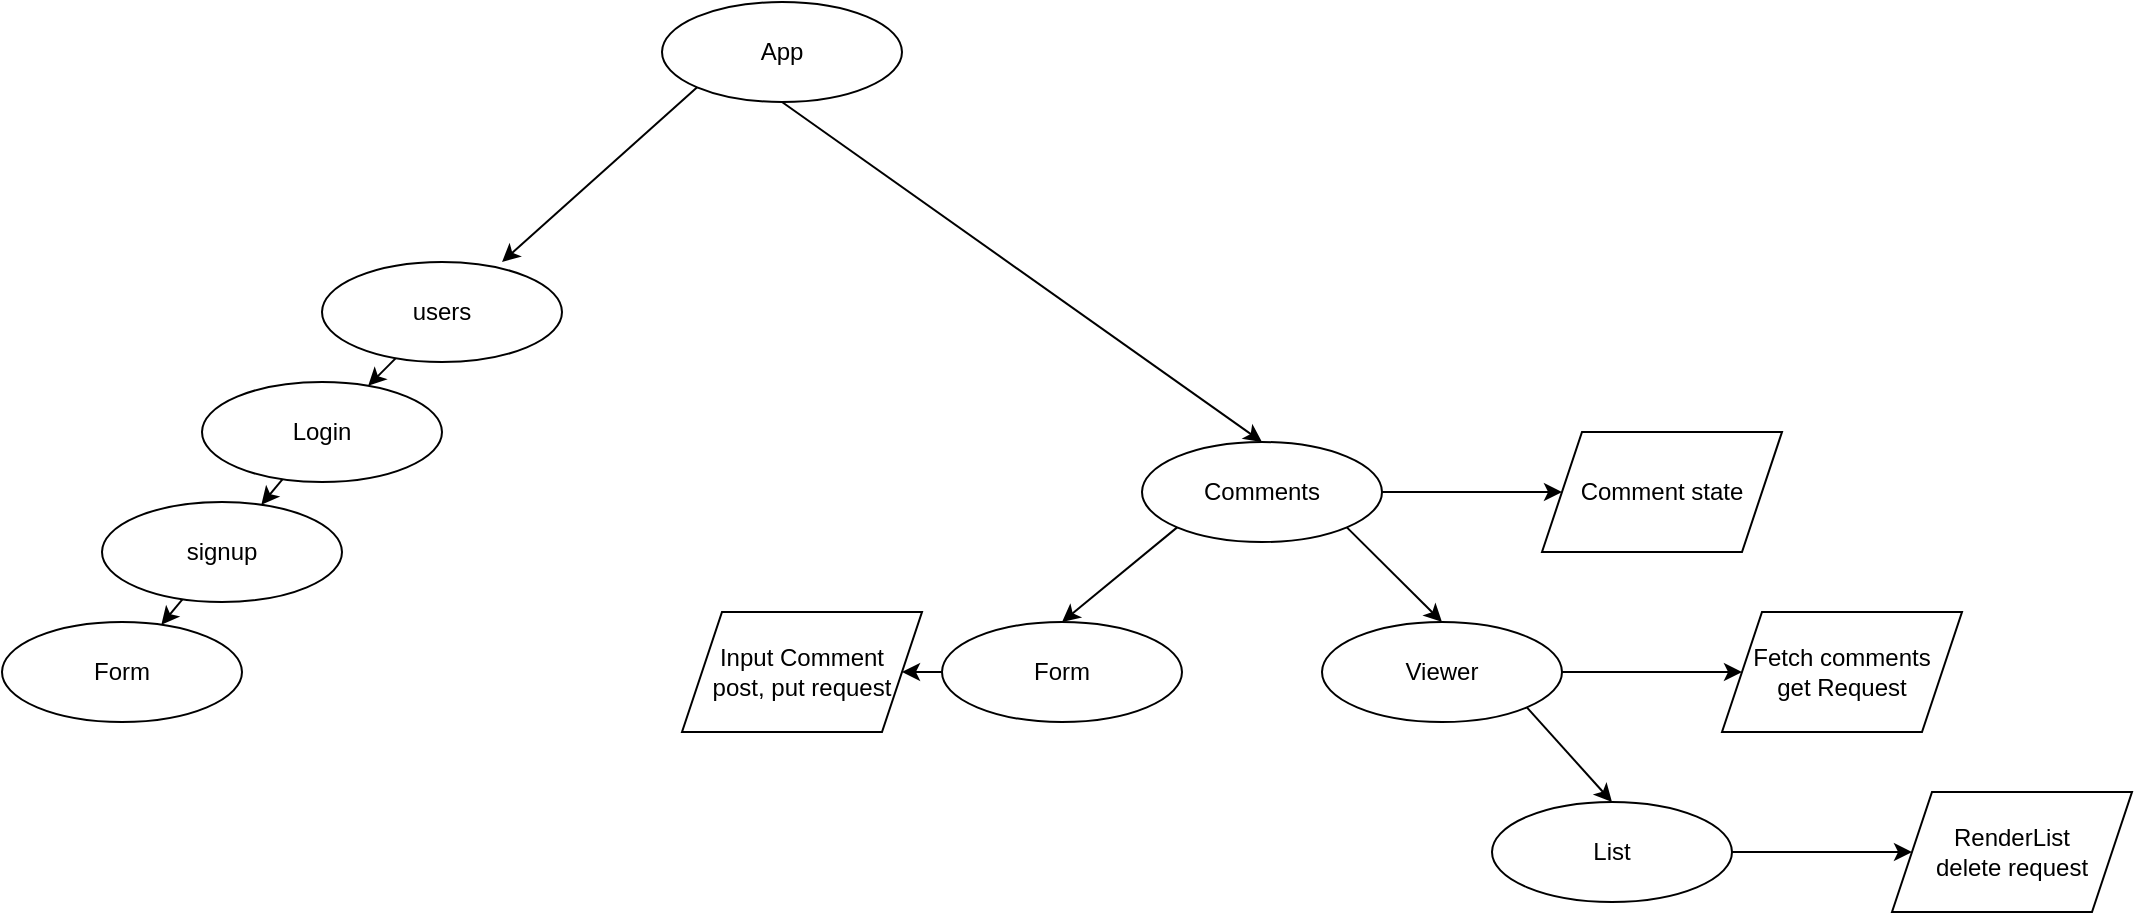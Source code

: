 <mxfile>
    <diagram id="sgj0kpuaUJmwxGXpL22e" name="Page-1">
        <mxGraphModel dx="2029" dy="1485" grid="1" gridSize="10" guides="1" tooltips="1" connect="1" arrows="1" fold="1" page="1" pageScale="1" pageWidth="850" pageHeight="1100" math="0" shadow="0">
            <root>
                <mxCell id="0"/>
                <mxCell id="1" parent="0"/>
                <mxCell id="12" style="edgeStyle=none;html=1;exitX=0;exitY=1;exitDx=0;exitDy=0;entryX=0.5;entryY=0;entryDx=0;entryDy=0;" parent="1" source="2" target="4" edge="1">
                    <mxGeometry relative="1" as="geometry"/>
                </mxCell>
                <mxCell id="13" style="edgeStyle=none;html=1;exitX=1;exitY=1;exitDx=0;exitDy=0;entryX=0.5;entryY=0;entryDx=0;entryDy=0;" parent="1" source="2" target="3" edge="1">
                    <mxGeometry relative="1" as="geometry"/>
                </mxCell>
                <mxCell id="17" value="" style="edgeStyle=none;html=1;" parent="1" source="2" target="16" edge="1">
                    <mxGeometry relative="1" as="geometry"/>
                </mxCell>
                <mxCell id="2" value="Comments" style="ellipse;whiteSpace=wrap;html=1;" parent="1" vertex="1">
                    <mxGeometry x="190" y="40" width="120" height="50" as="geometry"/>
                </mxCell>
                <mxCell id="15" style="edgeStyle=none;html=1;exitX=1;exitY=1;exitDx=0;exitDy=0;entryX=0.5;entryY=0;entryDx=0;entryDy=0;" parent="1" source="3" target="5" edge="1">
                    <mxGeometry relative="1" as="geometry"/>
                </mxCell>
                <mxCell id="23" value="" style="edgeStyle=none;html=1;" parent="1" source="3" target="22" edge="1">
                    <mxGeometry relative="1" as="geometry"/>
                </mxCell>
                <mxCell id="3" value="Viewer" style="ellipse;whiteSpace=wrap;html=1;" parent="1" vertex="1">
                    <mxGeometry x="280" y="130" width="120" height="50" as="geometry"/>
                </mxCell>
                <mxCell id="25" value="" style="edgeStyle=none;html=1;" parent="1" source="4" target="24" edge="1">
                    <mxGeometry relative="1" as="geometry"/>
                </mxCell>
                <mxCell id="4" value="Form" style="ellipse;whiteSpace=wrap;html=1;" parent="1" vertex="1">
                    <mxGeometry x="90" y="130" width="120" height="50" as="geometry"/>
                </mxCell>
                <mxCell id="21" value="" style="edgeStyle=none;html=1;" parent="1" source="5" target="20" edge="1">
                    <mxGeometry relative="1" as="geometry"/>
                </mxCell>
                <mxCell id="5" value="List" style="ellipse;whiteSpace=wrap;html=1;" parent="1" vertex="1">
                    <mxGeometry x="365" y="220" width="120" height="50" as="geometry"/>
                </mxCell>
                <mxCell id="16" value="Comment state" style="shape=parallelogram;perimeter=parallelogramPerimeter;whiteSpace=wrap;html=1;fixedSize=1;" parent="1" vertex="1">
                    <mxGeometry x="390" y="35" width="120" height="60" as="geometry"/>
                </mxCell>
                <mxCell id="19" style="edgeStyle=none;html=1;exitX=0.5;exitY=1;exitDx=0;exitDy=0;entryX=0.5;entryY=0;entryDx=0;entryDy=0;" parent="1" source="18" target="2" edge="1">
                    <mxGeometry relative="1" as="geometry"/>
                </mxCell>
                <mxCell id="30" style="edgeStyle=none;html=1;exitX=0;exitY=1;exitDx=0;exitDy=0;entryX=0.75;entryY=0;entryDx=0;entryDy=0;entryPerimeter=0;" edge="1" parent="1" source="18" target="26">
                    <mxGeometry relative="1" as="geometry"/>
                </mxCell>
                <mxCell id="18" value="App" style="ellipse;whiteSpace=wrap;html=1;" parent="1" vertex="1">
                    <mxGeometry x="-50" y="-180" width="120" height="50" as="geometry"/>
                </mxCell>
                <mxCell id="20" value="RenderList&lt;br&gt;delete request" style="shape=parallelogram;perimeter=parallelogramPerimeter;whiteSpace=wrap;html=1;fixedSize=1;" parent="1" vertex="1">
                    <mxGeometry x="565" y="215" width="120" height="60" as="geometry"/>
                </mxCell>
                <mxCell id="22" value="Fetch comments&lt;br&gt;get Request" style="shape=parallelogram;perimeter=parallelogramPerimeter;whiteSpace=wrap;html=1;fixedSize=1;" parent="1" vertex="1">
                    <mxGeometry x="480" y="125" width="120" height="60" as="geometry"/>
                </mxCell>
                <mxCell id="24" value="Input Comment&lt;br&gt;post, put request" style="shape=parallelogram;perimeter=parallelogramPerimeter;whiteSpace=wrap;html=1;fixedSize=1;" parent="1" vertex="1">
                    <mxGeometry x="-40" y="125" width="120" height="60" as="geometry"/>
                </mxCell>
                <mxCell id="32" value="" style="edgeStyle=none;html=1;" edge="1" parent="1" source="26" target="28">
                    <mxGeometry relative="1" as="geometry"/>
                </mxCell>
                <mxCell id="26" value="users" style="ellipse;whiteSpace=wrap;html=1;" vertex="1" parent="1">
                    <mxGeometry x="-220" y="-50" width="120" height="50" as="geometry"/>
                </mxCell>
                <mxCell id="34" value="" style="edgeStyle=none;html=1;" edge="1" parent="1" source="27" target="29">
                    <mxGeometry relative="1" as="geometry"/>
                </mxCell>
                <mxCell id="27" value="signup" style="ellipse;whiteSpace=wrap;html=1;" vertex="1" parent="1">
                    <mxGeometry x="-330" y="70" width="120" height="50" as="geometry"/>
                </mxCell>
                <mxCell id="33" value="" style="edgeStyle=none;html=1;" edge="1" parent="1" source="28" target="27">
                    <mxGeometry relative="1" as="geometry"/>
                </mxCell>
                <mxCell id="28" value="Login" style="ellipse;whiteSpace=wrap;html=1;" vertex="1" parent="1">
                    <mxGeometry x="-280" y="10" width="120" height="50" as="geometry"/>
                </mxCell>
                <mxCell id="29" value="Form" style="ellipse;whiteSpace=wrap;html=1;" vertex="1" parent="1">
                    <mxGeometry x="-380" y="130" width="120" height="50" as="geometry"/>
                </mxCell>
            </root>
        </mxGraphModel>
    </diagram>
</mxfile>